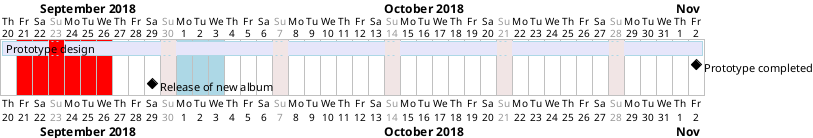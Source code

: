 {
  "sha1": "jfxgl8oqi97egghm4l2k99koktx7bc0",
  "insertion": {
    "when": "2024-06-03T18:59:31.852Z",
    "url": "http://forum.plantuml.net/7781/gantt-chart-colorize-time-sections",
    "user": "plantuml@gmail.com"
  }
}
@startgantt
Project starts the 20th of september 2018
sunday are close
2018/09/21 and 4 days are colored in red
2018/10/01 and 2 days are colored in lightBlue
[Prototype design] as [TASK1] lasts 38 days
[TASK1] is colored in Lavender/LightBlue
[Prototype completed] happens at [TASK1]'s end
[Release of new album] happens at the 29th of September 2018
@endgantt
